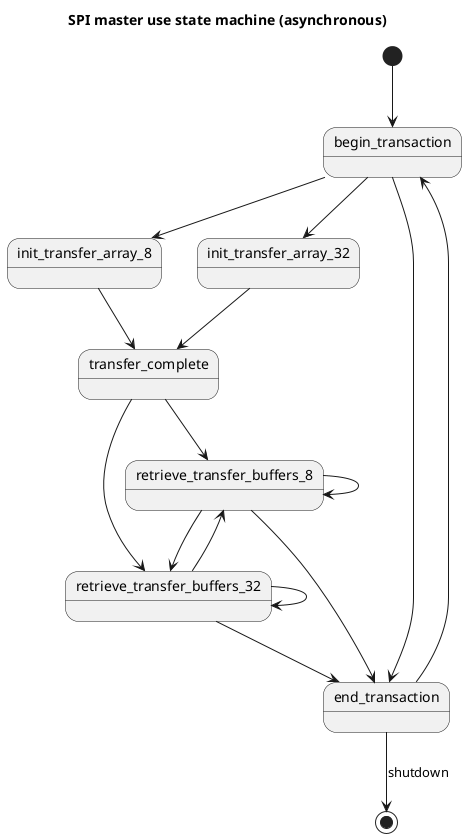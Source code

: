 @startuml
title SPI master use state machine (asynchronous)

[*] --> begin_transaction
begin_transaction --> init_transfer_array_8
begin_transaction --> init_transfer_array_32
init_transfer_array_8 --> transfer_complete
init_transfer_array_32 --> transfer_complete
transfer_complete --> retrieve_transfer_buffers_8
transfer_complete --> retrieve_transfer_buffers_32
retrieve_transfer_buffers_8 --> retrieve_transfer_buffers_8
retrieve_transfer_buffers_8 --> retrieve_transfer_buffers_32
retrieve_transfer_buffers_8 --> end_transaction
retrieve_transfer_buffers_32 --> retrieve_transfer_buffers_8
retrieve_transfer_buffers_32 --> retrieve_transfer_buffers_32
retrieve_transfer_buffers_32 --> end_transaction
end_transaction --> begin_transaction
begin_transaction --> end_transaction
end_transaction --> [*] : shutdown

@enduml